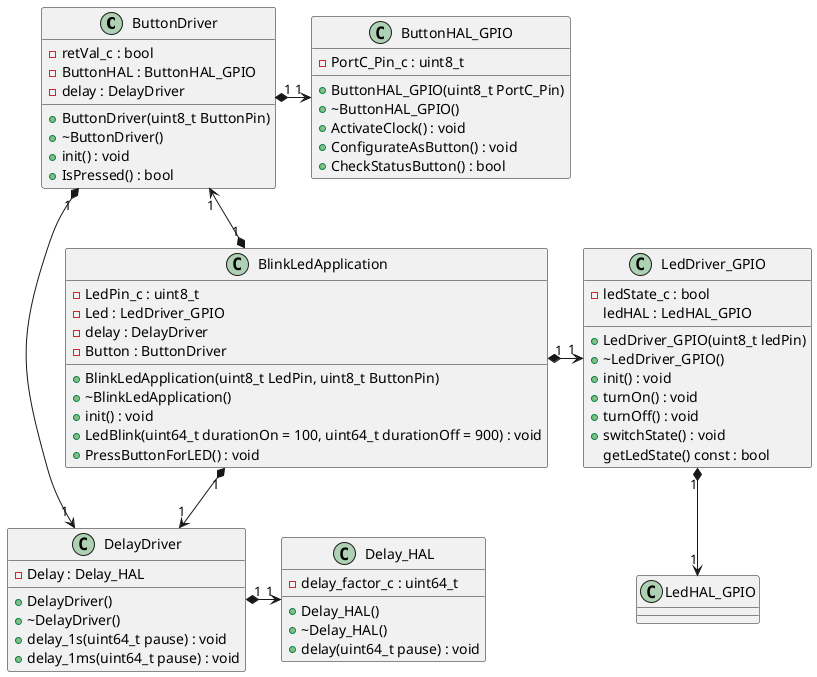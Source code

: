 
@startuml Build 1 - Press Button for LED

class ButtonDriver
{
  +ButtonDriver(uint8_t ButtonPin)
  +~ButtonDriver()
  +init() : void
  +IsPressed() : bool
  -retVal_c : bool
  -ButtonHAL : ButtonHAL_GPIO
  -delay : DelayDriver
}

ButtonDriver "1" *-r-> "1" DelayDriver
ButtonDriver "1" *-r-> "1" ButtonHAL_GPIO

class ButtonHAL_GPIO
{
    +ButtonHAL_GPIO(uint8_t PortC_Pin)
    +~ButtonHAL_GPIO()
    +ActivateClock() : void
    +ConfigurateAsButton() : void
    +CheckStatusButton() : bool
    -PortC_Pin_c : uint8_t
}

class DelayDriver
{
    +DelayDriver()
    +~DelayDriver()
    +delay_1s(uint64_t pause) : void
    +delay_1ms(uint64_t pause) : void
    -Delay : Delay_HAL
}

DelayDriver "1" *-r-> "1" Delay_HAL

class Delay_HAL
{
    +Delay_HAL()
    +~Delay_HAL()
    +delay(uint64_t pause) : void
    -delay_factor_c : uint64_t
}

class BlinkLedApplication
{
    +BlinkLedApplication(uint8_t LedPin, uint8_t ButtonPin)
    +~BlinkLedApplication()
    +init() : void
    +LedBlink(uint64_t durationOn = 100, uint64_t durationOff = 900) : void
    +PressButtonForLED() : void
    -LedPin_c : uint8_t
    -Led : LedDriver_GPIO
    -delay : DelayDriver
    -Button : ButtonDriver
}

BlinkLedApplication "1" *-r-> "1" LedDriver_GPIO
BlinkLedApplication "1" *-d-> "1" DelayDriver
BlinkLedApplication "1" *-u-> "1" ButtonDriver

class LedDriver_GPIO
{
    +LedDriver_GPIO(uint8_t ledPin)
    +~LedDriver_GPIO()
    +init() : void
    +turnOn() : void
    +turnOff() : void
    +switchState() : void
    getLedState() const : bool
    -ledState_c : bool
    ledHAL : LedHAL_GPIO
}

LedDriver_GPIO "1" *--> "1" LedHAL_GPIO

@enduml
